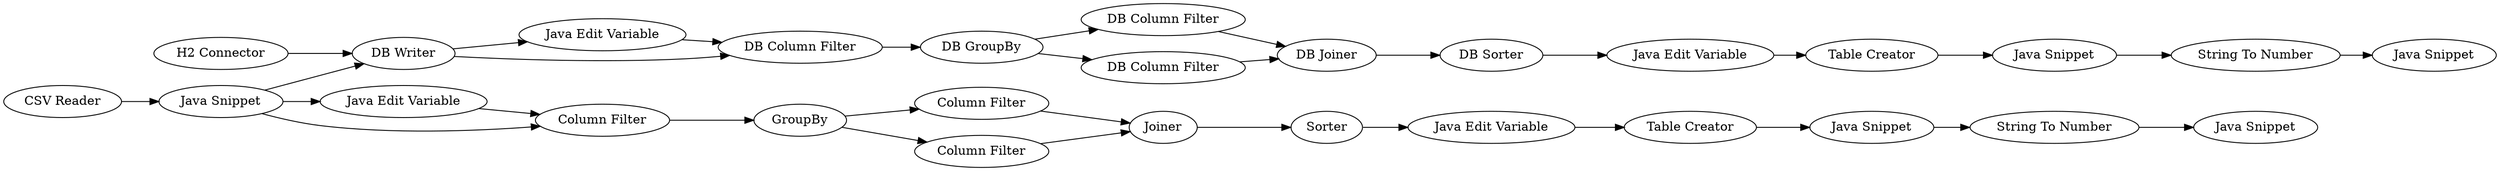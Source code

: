 digraph {
	"-6460293095569426025_29" [label="Java Edit Variable"]
	"-6460293095569426025_13" [label="DB Writer"]
	"-6460293095569426025_24" [label="Column Filter"]
	"-6460293095569426025_14" [label="DB Column Filter"]
	"-6460293095569426025_20" [label="DB Column Filter"]
	"-6460293095569426025_35" [label="String To Number"]
	"-6460293095569426025_10" [label="CSV Reader"]
	"-6460293095569426025_25" [label=Joiner]
	"-6460293095569426025_27" [label="Java Edit Variable"]
	"-6460293095569426025_21" [label="DB Joiner"]
	"-6460293095569426025_23" [label="Column Filter"]
	"-6460293095569426025_32" [label="Java Edit Variable"]
	"-6460293095569426025_18" [label="Java Snippet"]
	"-6460293095569426025_11" [label="H2 Connector"]
	"-6460293095569426025_34" [label="Java Snippet"]
	"-6460293095569426025_38" [label="Java Snippet"]
	"-6460293095569426025_15" [label="Column Filter"]
	"-6460293095569426025_16" [label="DB GroupBy"]
	"-6460293095569426025_33" [label="Table Creator"]
	"-6460293095569426025_39" [label="String To Number"]
	"-6460293095569426025_22" [label="DB Sorter"]
	"-6460293095569426025_17" [label=GroupBy]
	"-6460293095569426025_41" [label="Java Snippet"]
	"-6460293095569426025_30" [label="Java Edit Variable"]
	"-6460293095569426025_26" [label=Sorter]
	"-6460293095569426025_36" [label="Java Snippet"]
	"-6460293095569426025_19" [label="DB Column Filter"]
	"-6460293095569426025_37" [label="Table Creator"]
	"-6460293095569426025_38" -> "-6460293095569426025_39"
	"-6460293095569426025_21" -> "-6460293095569426025_22"
	"-6460293095569426025_13" -> "-6460293095569426025_29"
	"-6460293095569426025_26" -> "-6460293095569426025_27"
	"-6460293095569426025_39" -> "-6460293095569426025_41"
	"-6460293095569426025_29" -> "-6460293095569426025_14"
	"-6460293095569426025_19" -> "-6460293095569426025_21"
	"-6460293095569426025_10" -> "-6460293095569426025_18"
	"-6460293095569426025_20" -> "-6460293095569426025_21"
	"-6460293095569426025_32" -> "-6460293095569426025_15"
	"-6460293095569426025_18" -> "-6460293095569426025_15"
	"-6460293095569426025_23" -> "-6460293095569426025_25"
	"-6460293095569426025_13" -> "-6460293095569426025_14"
	"-6460293095569426025_33" -> "-6460293095569426025_34"
	"-6460293095569426025_24" -> "-6460293095569426025_25"
	"-6460293095569426025_11" -> "-6460293095569426025_13"
	"-6460293095569426025_25" -> "-6460293095569426025_26"
	"-6460293095569426025_37" -> "-6460293095569426025_38"
	"-6460293095569426025_18" -> "-6460293095569426025_13"
	"-6460293095569426025_18" -> "-6460293095569426025_32"
	"-6460293095569426025_34" -> "-6460293095569426025_35"
	"-6460293095569426025_15" -> "-6460293095569426025_17"
	"-6460293095569426025_17" -> "-6460293095569426025_24"
	"-6460293095569426025_16" -> "-6460293095569426025_19"
	"-6460293095569426025_22" -> "-6460293095569426025_30"
	"-6460293095569426025_27" -> "-6460293095569426025_37"
	"-6460293095569426025_17" -> "-6460293095569426025_23"
	"-6460293095569426025_30" -> "-6460293095569426025_33"
	"-6460293095569426025_16" -> "-6460293095569426025_20"
	"-6460293095569426025_35" -> "-6460293095569426025_36"
	"-6460293095569426025_14" -> "-6460293095569426025_16"
	rankdir=LR
}
